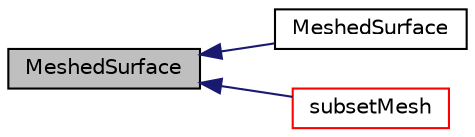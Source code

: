 digraph "MeshedSurface"
{
  bgcolor="transparent";
  edge [fontname="Helvetica",fontsize="10",labelfontname="Helvetica",labelfontsize="10"];
  node [fontname="Helvetica",fontsize="10",shape=record];
  rankdir="LR";
  Node1 [label="MeshedSurface",height=0.2,width=0.4,color="black", fillcolor="grey75", style="filled", fontcolor="black"];
  Node1 -> Node2 [dir="back",color="midnightblue",fontsize="10",style="solid",fontname="Helvetica"];
  Node2 [label="MeshedSurface",height=0.2,width=0.4,color="black",URL="$a01467.html#a84362c906adf52b20af1fd46ea627e2d",tooltip="Construct by transferring components (points, faces, zones). "];
  Node1 -> Node3 [dir="back",color="midnightblue",fontsize="10",style="solid",fontname="Helvetica"];
  Node3 [label="subsetMesh",height=0.2,width=0.4,color="red",URL="$a01467.html#adf4bd7212fe5a7fa21aa750e6673153f",tooltip="Return new surface. "];
}

